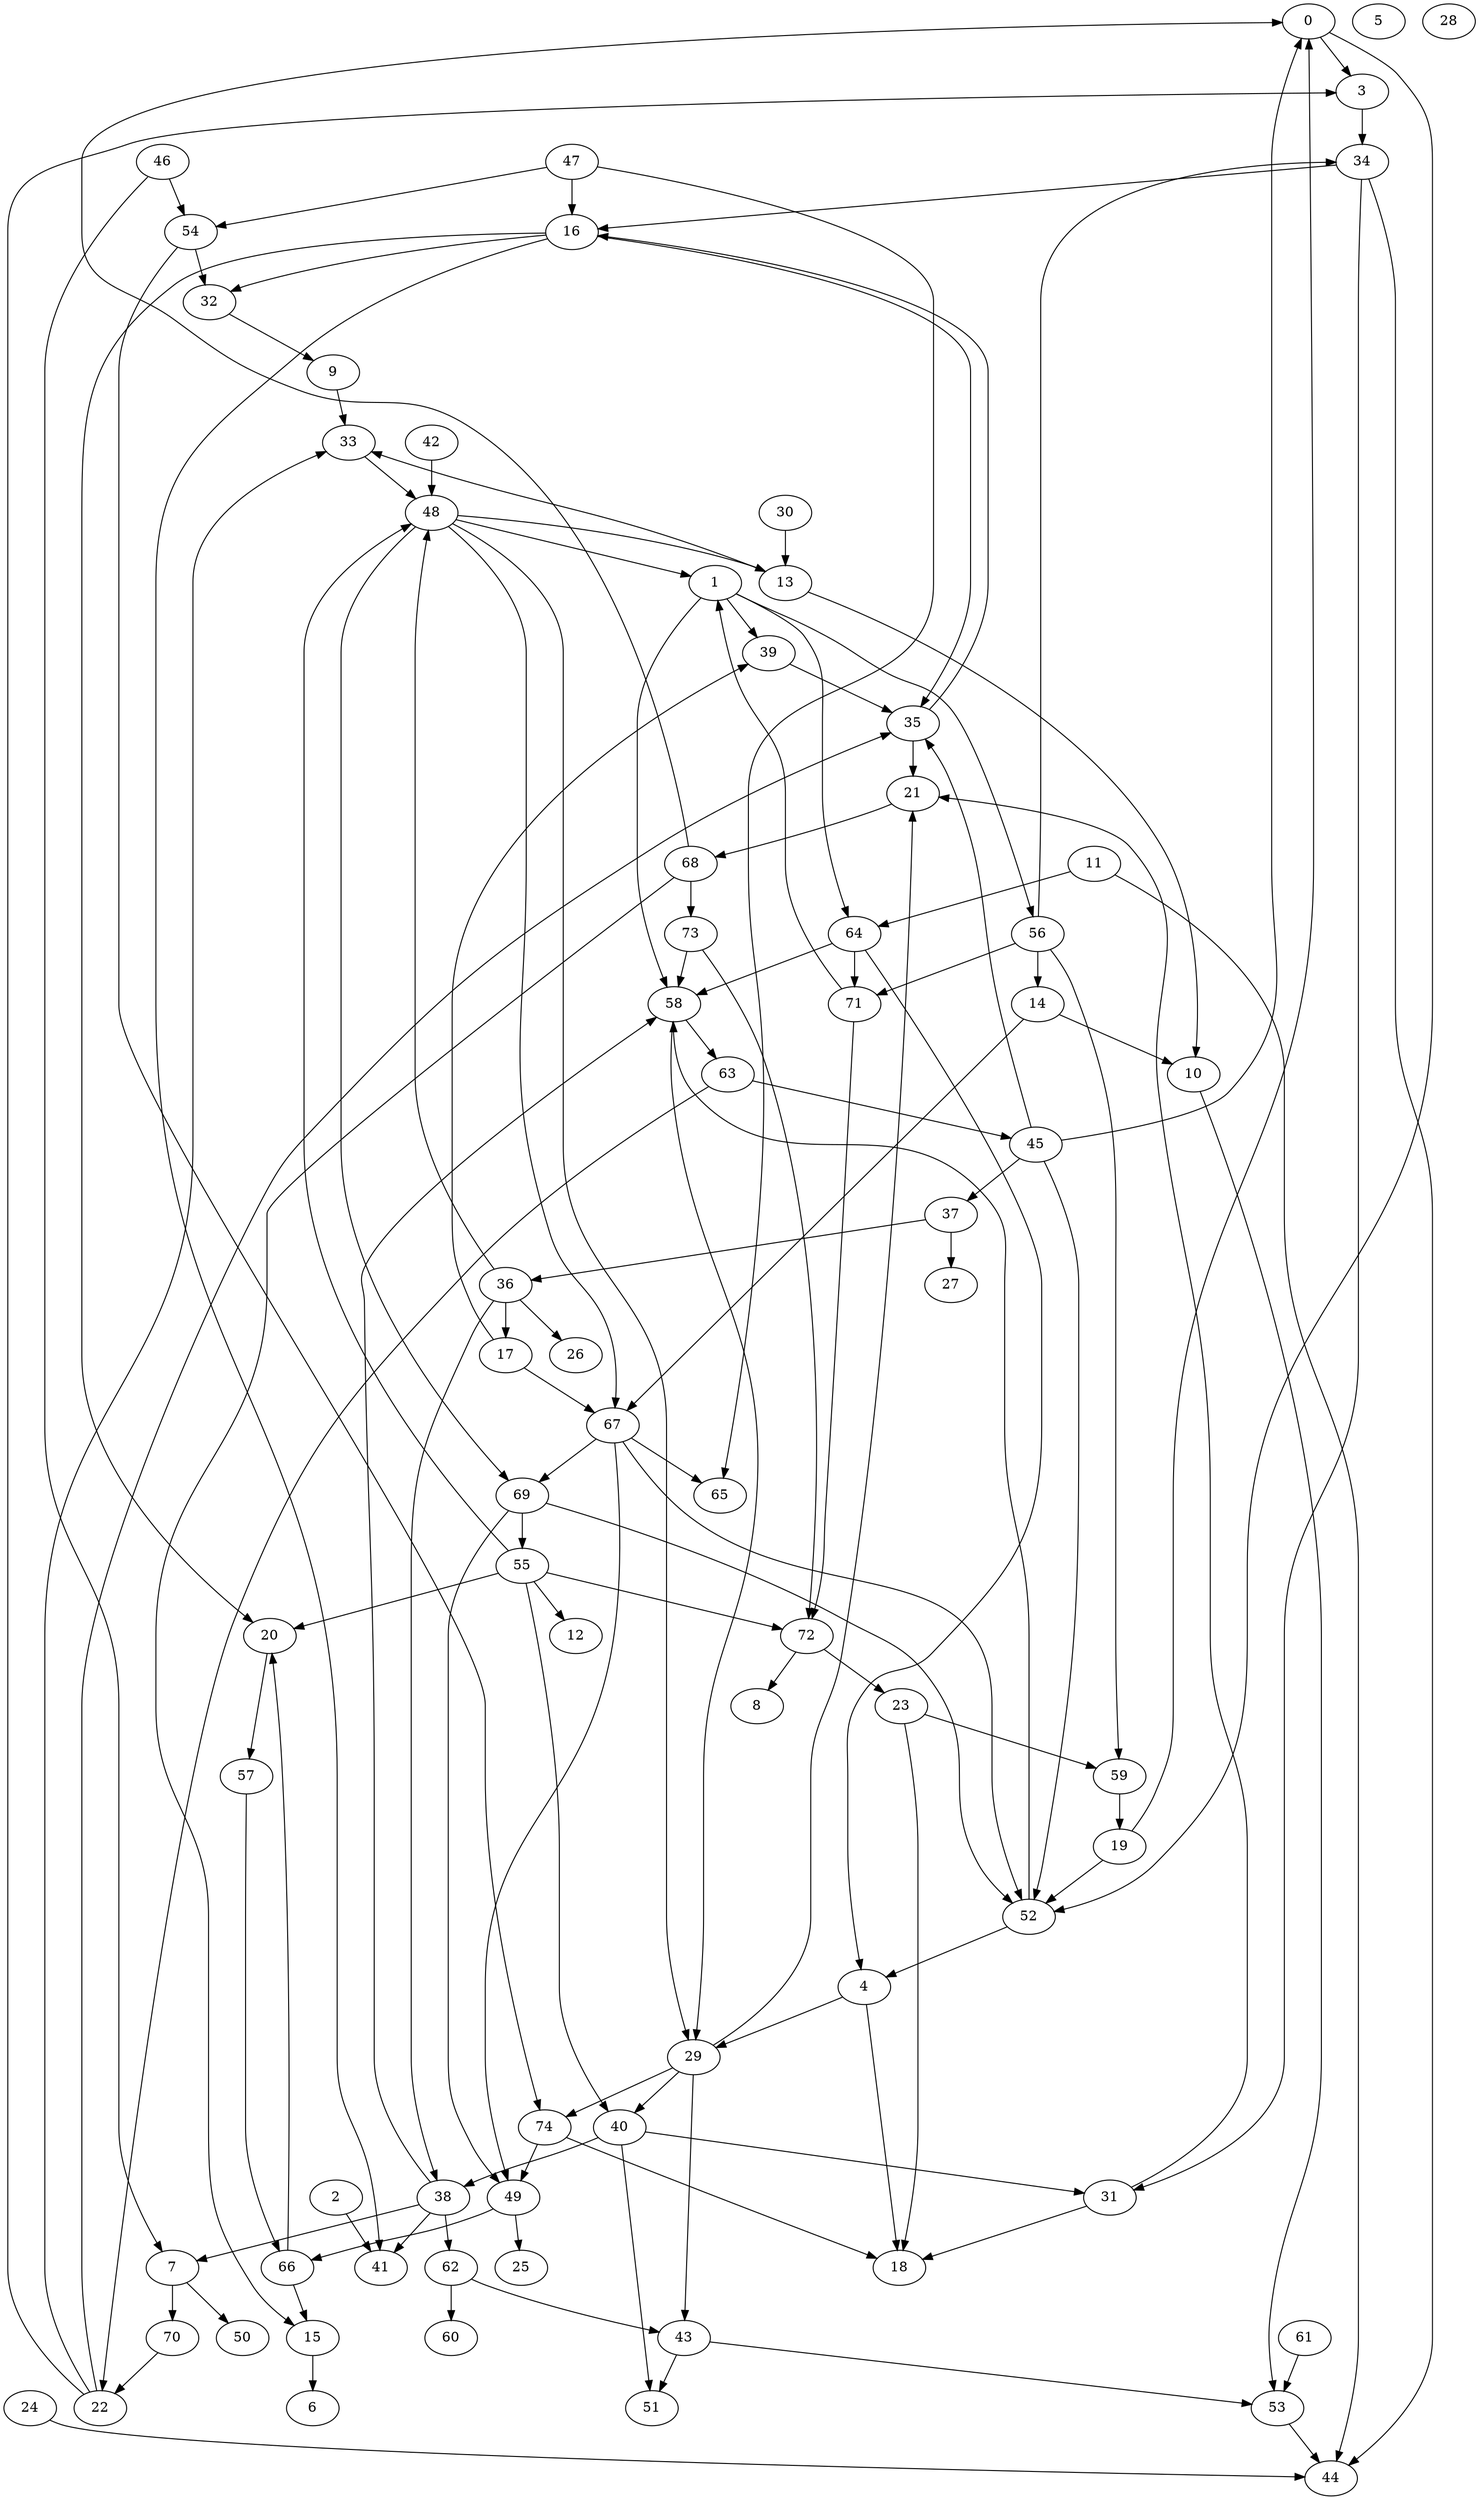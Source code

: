 strict digraph {
0;
1;
2;
3;
4;
5;
6;
7;
8;
9;
10;
11;
12;
13;
14;
15;
16;
17;
18;
19;
20;
21;
22;
23;
24;
25;
26;
27;
28;
29;
30;
31;
32;
33;
34;
35;
36;
37;
38;
39;
40;
41;
42;
43;
44;
45;
46;
47;
48;
49;
50;
51;
52;
53;
54;
55;
56;
57;
58;
59;
60;
61;
62;
63;
64;
65;
66;
67;
68;
69;
70;
71;
72;
73;
74;
0 -> 3 [weight=1];
0 -> 52 [weight=1];
1 -> 39 [weight=1];
1 -> 56 [weight=1];
1 -> 58 [weight=1];
1 -> 64 [weight=1];
2 -> 41 [weight=1];
3 -> 34 [weight=1];
4 -> 18 [weight=1];
4 -> 29 [weight=1];
7 -> 50 [weight=1];
7 -> 70 [weight=1];
9 -> 33 [weight=1];
10 -> 53 [weight=1];
11 -> 44 [weight=1];
11 -> 64 [weight=1];
13 -> 10 [weight=1];
13 -> 33 [weight=1];
14 -> 10 [weight=1];
14 -> 67 [weight=1];
15 -> 6 [weight=1];
16 -> 20 [weight=1];
16 -> 32 [weight=1];
16 -> 35 [weight=1];
16 -> 41 [weight=1];
17 -> 39 [weight=1];
17 -> 67 [weight=1];
19 -> 0 [weight=1];
19 -> 52 [weight=1];
20 -> 57 [weight=1];
21 -> 68 [weight=1];
22 -> 3 [weight=1];
22 -> 33 [weight=1];
22 -> 35 [weight=1];
23 -> 18 [weight=1];
23 -> 59 [weight=1];
24 -> 44 [weight=1];
29 -> 21 [weight=1];
29 -> 40 [weight=1];
29 -> 43 [weight=1];
29 -> 74 [weight=1];
30 -> 13 [weight=1];
31 -> 18 [weight=1];
31 -> 21 [weight=1];
32 -> 9 [weight=1];
33 -> 48 [weight=1];
34 -> 16 [weight=1];
34 -> 31 [weight=1];
34 -> 44 [weight=1];
35 -> 16 [weight=1];
35 -> 21 [weight=1];
36 -> 17 [weight=1];
36 -> 26 [weight=1];
36 -> 38 [weight=1];
36 -> 48 [weight=1];
37 -> 27 [weight=1];
37 -> 36 [weight=1];
38 -> 7 [weight=1];
38 -> 41 [weight=1];
38 -> 58 [weight=1];
38 -> 62 [weight=1];
39 -> 35 [weight=1];
40 -> 31 [weight=1];
40 -> 38 [weight=1];
40 -> 51 [weight=1];
42 -> 48 [weight=1];
43 -> 51 [weight=1];
43 -> 53 [weight=1];
45 -> 0 [weight=1];
45 -> 35 [weight=1];
45 -> 37 [weight=1];
45 -> 52 [weight=1];
46 -> 7 [weight=1];
46 -> 54 [weight=1];
47 -> 16 [weight=1];
47 -> 54 [weight=1];
47 -> 65 [weight=1];
48 -> 1 [weight=1];
48 -> 13 [weight=1];
48 -> 29 [weight=1];
48 -> 67 [weight=1];
48 -> 69 [weight=1];
49 -> 25 [weight=1];
49 -> 66 [weight=1];
52 -> 4 [weight=1];
52 -> 58 [weight=1];
53 -> 44 [weight=1];
54 -> 32 [weight=1];
54 -> 74 [weight=1];
55 -> 12 [weight=1];
55 -> 20 [weight=1];
55 -> 40 [weight=1];
55 -> 48 [weight=1];
55 -> 72 [weight=1];
56 -> 14 [weight=1];
56 -> 34 [weight=1];
56 -> 59 [weight=1];
56 -> 71 [weight=1];
57 -> 66 [weight=1];
58 -> 29 [weight=1];
58 -> 63 [weight=1];
59 -> 19 [weight=1];
61 -> 53 [weight=1];
62 -> 43 [weight=1];
62 -> 60 [weight=1];
63 -> 22 [weight=1];
63 -> 45 [weight=1];
64 -> 4 [weight=1];
64 -> 58 [weight=1];
64 -> 71 [weight=1];
66 -> 15 [weight=1];
66 -> 20 [weight=1];
67 -> 49 [weight=1];
67 -> 52 [weight=1];
67 -> 65 [weight=1];
67 -> 69 [weight=1];
68 -> 0 [weight=1];
68 -> 15 [weight=1];
68 -> 73 [weight=1];
69 -> 49 [weight=1];
69 -> 52 [weight=1];
69 -> 55 [weight=1];
70 -> 22 [weight=1];
71 -> 1 [weight=1];
71 -> 72 [weight=1];
72 -> 8 [weight=1];
72 -> 23 [weight=1];
73 -> 58 [weight=1];
73 -> 72 [weight=1];
74 -> 18 [weight=1];
74 -> 49 [weight=1];
}
